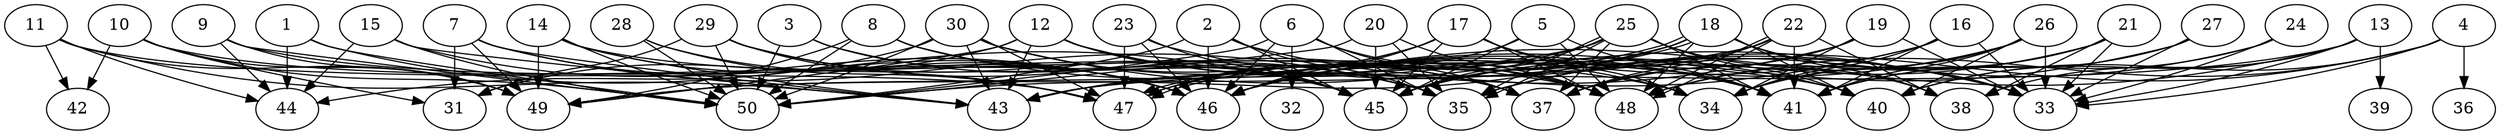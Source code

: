 // DAG automatically generated by daggen at Thu Oct  3 14:07:58 2019
// ./daggen --dot -n 50 --ccr 0.4 --fat 0.9 --regular 0.9 --density 0.5 --mindata 5242880 --maxdata 52428800 
digraph G {
  1 [size="27394560", alpha="0.07", expect_size="10957824"] 
  1 -> 44 [size ="10957824"]
  1 -> 45 [size ="10957824"]
  1 -> 50 [size ="10957824"]
  2 [size="27532800", alpha="0.18", expect_size="11013120"] 
  2 -> 33 [size ="11013120"]
  2 -> 35 [size ="11013120"]
  2 -> 45 [size ="11013120"]
  2 -> 46 [size ="11013120"]
  2 -> 50 [size ="11013120"]
  3 [size="114483200", alpha="0.07", expect_size="45793280"] 
  3 -> 35 [size ="45793280"]
  3 -> 46 [size ="45793280"]
  3 -> 50 [size ="45793280"]
  4 [size="90979840", alpha="0.01", expect_size="36391936"] 
  4 -> 33 [size ="36391936"]
  4 -> 35 [size ="36391936"]
  4 -> 36 [size ="36391936"]
  4 -> 40 [size ="36391936"]
  4 -> 48 [size ="36391936"]
  5 [size="58388480", alpha="0.13", expect_size="23355392"] 
  5 -> 41 [size ="23355392"]
  5 -> 45 [size ="23355392"]
  5 -> 46 [size ="23355392"]
  5 -> 48 [size ="23355392"]
  6 [size="90357760", alpha="0.00", expect_size="36143104"] 
  6 -> 32 [size ="36143104"]
  6 -> 35 [size ="36143104"]
  6 -> 37 [size ="36143104"]
  6 -> 46 [size ="36143104"]
  6 -> 48 [size ="36143104"]
  6 -> 50 [size ="36143104"]
  7 [size="95659520", alpha="0.16", expect_size="38263808"] 
  7 -> 31 [size ="38263808"]
  7 -> 35 [size ="38263808"]
  7 -> 43 [size ="38263808"]
  7 -> 46 [size ="38263808"]
  7 -> 49 [size ="38263808"]
  8 [size="84080640", alpha="0.18", expect_size="33632256"] 
  8 -> 35 [size ="33632256"]
  8 -> 41 [size ="33632256"]
  8 -> 45 [size ="33632256"]
  8 -> 49 [size ="33632256"]
  8 -> 50 [size ="33632256"]
  9 [size="117099520", alpha="0.20", expect_size="46839808"] 
  9 -> 34 [size ="46839808"]
  9 -> 44 [size ="46839808"]
  9 -> 49 [size ="46839808"]
  9 -> 50 [size ="46839808"]
  10 [size="84897280", alpha="0.03", expect_size="33958912"] 
  10 -> 31 [size ="33958912"]
  10 -> 42 [size ="33958912"]
  10 -> 48 [size ="33958912"]
  10 -> 49 [size ="33958912"]
  10 -> 50 [size ="33958912"]
  11 [size="101383680", alpha="0.12", expect_size="40553472"] 
  11 -> 42 [size ="40553472"]
  11 -> 43 [size ="40553472"]
  11 -> 44 [size ="40553472"]
  11 -> 47 [size ="40553472"]
  11 -> 49 [size ="40553472"]
  12 [size="24857600", alpha="0.06", expect_size="9943040"] 
  12 -> 31 [size ="9943040"]
  12 -> 37 [size ="9943040"]
  12 -> 40 [size ="9943040"]
  12 -> 41 [size ="9943040"]
  12 -> 43 [size ="9943040"]
  12 -> 45 [size ="9943040"]
  12 -> 49 [size ="9943040"]
  13 [size="130206720", alpha="0.12", expect_size="52082688"] 
  13 -> 33 [size ="52082688"]
  13 -> 38 [size ="52082688"]
  13 -> 39 [size ="52082688"]
  13 -> 40 [size ="52082688"]
  13 -> 43 [size ="52082688"]
  13 -> 46 [size ="52082688"]
  14 [size="51586560", alpha="0.13", expect_size="20634624"] 
  14 -> 40 [size ="20634624"]
  14 -> 43 [size ="20634624"]
  14 -> 46 [size ="20634624"]
  14 -> 49 [size ="20634624"]
  14 -> 50 [size ="20634624"]
  15 [size="59535360", alpha="0.05", expect_size="23814144"] 
  15 -> 43 [size ="23814144"]
  15 -> 44 [size ="23814144"]
  15 -> 46 [size ="23814144"]
  15 -> 50 [size ="23814144"]
  16 [size="20085760", alpha="0.05", expect_size="8034304"] 
  16 -> 33 [size ="8034304"]
  16 -> 34 [size ="8034304"]
  16 -> 41 [size ="8034304"]
  16 -> 43 [size ="8034304"]
  16 -> 46 [size ="8034304"]
  17 [size="20666880", alpha="0.01", expect_size="8266752"] 
  17 -> 34 [size ="8266752"]
  17 -> 41 [size ="8266752"]
  17 -> 43 [size ="8266752"]
  17 -> 45 [size ="8266752"]
  17 -> 46 [size ="8266752"]
  17 -> 47 [size ="8266752"]
  17 -> 48 [size ="8266752"]
  18 [size="117969920", alpha="0.08", expect_size="47187968"] 
  18 -> 33 [size ="47187968"]
  18 -> 38 [size ="47187968"]
  18 -> 40 [size ="47187968"]
  18 -> 45 [size ="47187968"]
  18 -> 47 [size ="47187968"]
  18 -> 47 [size ="47187968"]
  18 -> 48 [size ="47187968"]
  18 -> 50 [size ="47187968"]
  19 [size="107822080", alpha="0.01", expect_size="43128832"] 
  19 -> 33 [size ="43128832"]
  19 -> 34 [size ="43128832"]
  19 -> 37 [size ="43128832"]
  19 -> 43 [size ="43128832"]
  20 [size="105474560", alpha="0.17", expect_size="42189824"] 
  20 -> 35 [size ="42189824"]
  20 -> 45 [size ="42189824"]
  20 -> 48 [size ="42189824"]
  20 -> 50 [size ="42189824"]
  21 [size="122073600", alpha="0.15", expect_size="48829440"] 
  21 -> 33 [size ="48829440"]
  21 -> 34 [size ="48829440"]
  21 -> 37 [size ="48829440"]
  21 -> 38 [size ="48829440"]
  21 -> 45 [size ="48829440"]
  21 -> 48 [size ="48829440"]
  22 [size="72194560", alpha="0.16", expect_size="28877824"] 
  22 -> 37 [size ="28877824"]
  22 -> 38 [size ="28877824"]
  22 -> 41 [size ="28877824"]
  22 -> 45 [size ="28877824"]
  22 -> 48 [size ="28877824"]
  22 -> 48 [size ="28877824"]
  22 -> 49 [size ="28877824"]
  23 [size="107136000", alpha="0.14", expect_size="42854400"] 
  23 -> 33 [size ="42854400"]
  23 -> 45 [size ="42854400"]
  23 -> 46 [size ="42854400"]
  23 -> 47 [size ="42854400"]
  24 [size="59220480", alpha="0.06", expect_size="23688192"] 
  24 -> 33 [size ="23688192"]
  24 -> 35 [size ="23688192"]
  24 -> 41 [size ="23688192"]
  25 [size="18946560", alpha="0.04", expect_size="7578624"] 
  25 -> 35 [size ="7578624"]
  25 -> 35 [size ="7578624"]
  25 -> 37 [size ="7578624"]
  25 -> 38 [size ="7578624"]
  25 -> 40 [size ="7578624"]
  25 -> 41 [size ="7578624"]
  25 -> 45 [size ="7578624"]
  25 -> 47 [size ="7578624"]
  25 -> 49 [size ="7578624"]
  26 [size="51171840", alpha="0.17", expect_size="20468736"] 
  26 -> 33 [size ="20468736"]
  26 -> 34 [size ="20468736"]
  26 -> 35 [size ="20468736"]
  26 -> 40 [size ="20468736"]
  26 -> 41 [size ="20468736"]
  26 -> 46 [size ="20468736"]
  27 [size="82309120", alpha="0.03", expect_size="32923648"] 
  27 -> 33 [size ="32923648"]
  27 -> 41 [size ="32923648"]
  27 -> 46 [size ="32923648"]
  28 [size="85701120", alpha="0.01", expect_size="34280448"] 
  28 -> 46 [size ="34280448"]
  28 -> 47 [size ="34280448"]
  28 -> 50 [size ="34280448"]
  29 [size="130012160", alpha="0.16", expect_size="52004864"] 
  29 -> 31 [size ="52004864"]
  29 -> 37 [size ="52004864"]
  29 -> 45 [size ="52004864"]
  29 -> 46 [size ="52004864"]
  29 -> 47 [size ="52004864"]
  29 -> 50 [size ="52004864"]
  30 [size="18342400", alpha="0.04", expect_size="7336960"] 
  30 -> 33 [size ="7336960"]
  30 -> 34 [size ="7336960"]
  30 -> 43 [size ="7336960"]
  30 -> 44 [size ="7336960"]
  30 -> 47 [size ="7336960"]
  30 -> 48 [size ="7336960"]
  30 -> 50 [size ="7336960"]
  31 [size="118891520", alpha="0.07", expect_size="47556608"] 
  32 [size="92049920", alpha="0.12", expect_size="36819968"] 
  33 [size="70213120", alpha="0.16", expect_size="28085248"] 
  34 [size="36792320", alpha="0.08", expect_size="14716928"] 
  35 [size="69660160", alpha="0.07", expect_size="27864064"] 
  36 [size="96138240", alpha="0.07", expect_size="38455296"] 
  37 [size="75509760", alpha="0.08", expect_size="30203904"] 
  38 [size="90332160", alpha="0.08", expect_size="36132864"] 
  39 [size="93611520", alpha="0.03", expect_size="37444608"] 
  40 [size="71377920", alpha="0.14", expect_size="28551168"] 
  41 [size="95418880", alpha="0.04", expect_size="38167552"] 
  42 [size="18083840", alpha="0.03", expect_size="7233536"] 
  43 [size="87052800", alpha="0.18", expect_size="34821120"] 
  44 [size="65533440", alpha="0.02", expect_size="26213376"] 
  45 [size="109967360", alpha="0.06", expect_size="43986944"] 
  46 [size="30858240", alpha="0.17", expect_size="12343296"] 
  47 [size="71111680", alpha="0.19", expect_size="28444672"] 
  48 [size="120327680", alpha="0.14", expect_size="48131072"] 
  49 [size="47436800", alpha="0.08", expect_size="18974720"] 
  50 [size="65121280", alpha="0.04", expect_size="26048512"] 
}
